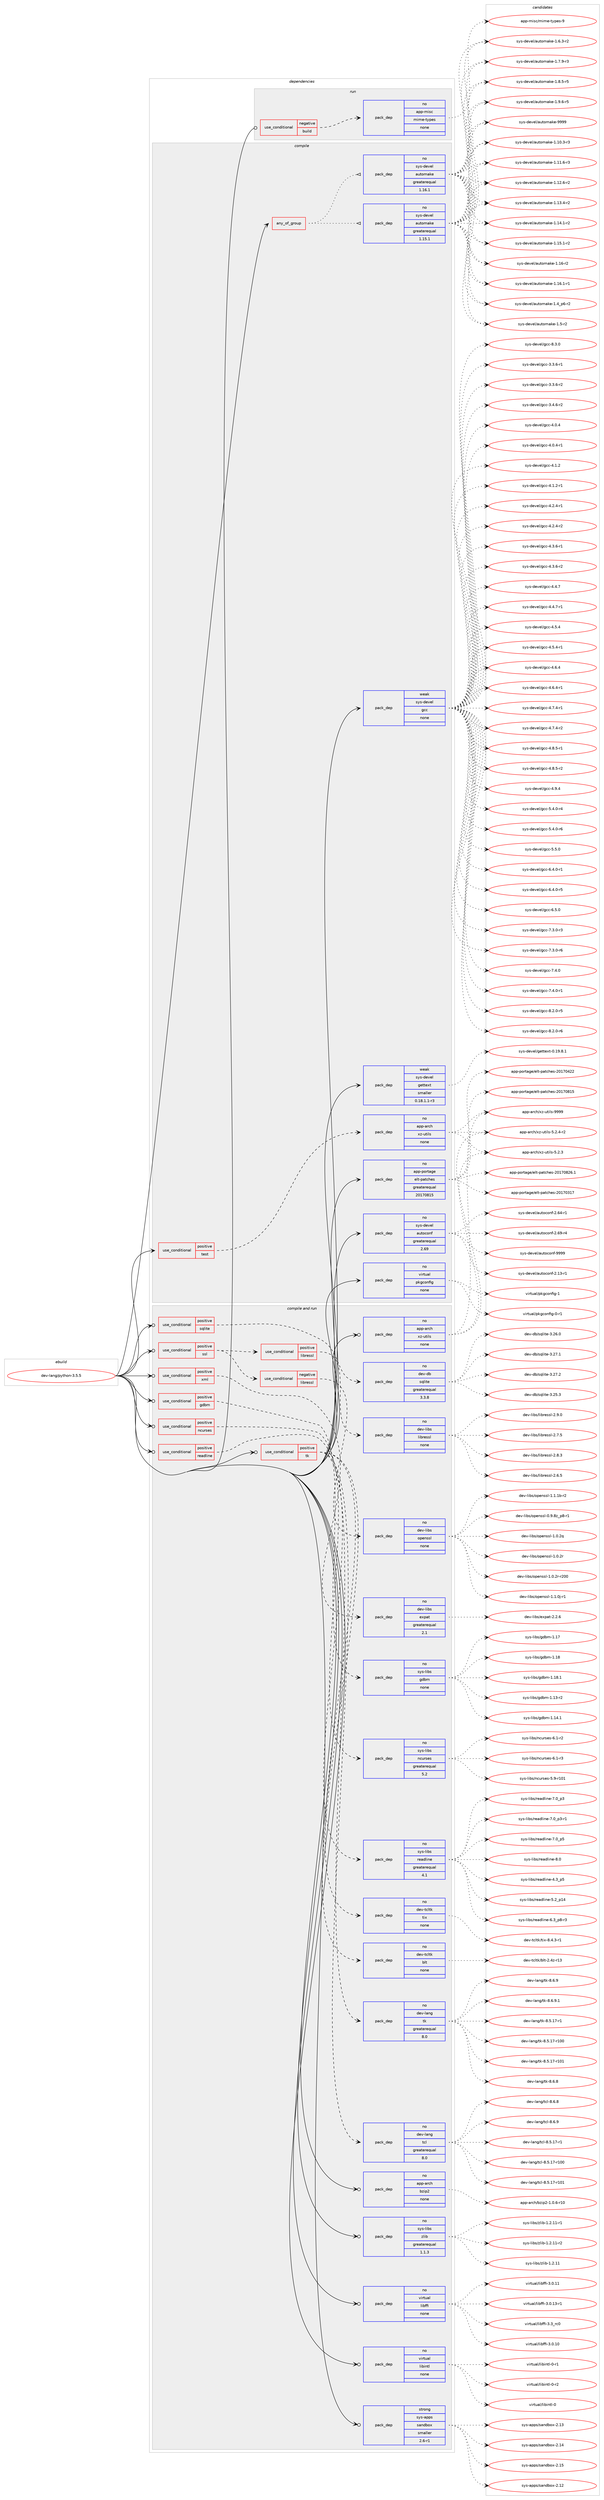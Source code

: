 digraph prolog {

# *************
# Graph options
# *************

newrank=true;
concentrate=true;
compound=true;
graph [rankdir=LR,fontname=Helvetica,fontsize=10,ranksep=1.5];#, ranksep=2.5, nodesep=0.2];
edge  [arrowhead=vee];
node  [fontname=Helvetica,fontsize=10];

# **********
# The ebuild
# **********

subgraph cluster_leftcol {
color=gray;
rank=same;
label=<<i>ebuild</i>>;
id [label="dev-lang/python-3.5.5", color=red, width=4, href="../dev-lang/python-3.5.5.svg"];
}

# ****************
# The dependencies
# ****************

subgraph cluster_midcol {
color=gray;
label=<<i>dependencies</i>>;
subgraph cluster_compile {
fillcolor="#eeeeee";
style=filled;
label=<<i>compile</i>>;
subgraph any22025 {
dependency1361774 [label=<<TABLE BORDER="0" CELLBORDER="1" CELLSPACING="0" CELLPADDING="4"><TR><TD CELLPADDING="10">any_of_group</TD></TR></TABLE>>, shape=none, color=red];subgraph pack974584 {
dependency1361775 [label=<<TABLE BORDER="0" CELLBORDER="1" CELLSPACING="0" CELLPADDING="4" WIDTH="220"><TR><TD ROWSPAN="6" CELLPADDING="30">pack_dep</TD></TR><TR><TD WIDTH="110">no</TD></TR><TR><TD>sys-devel</TD></TR><TR><TD>automake</TD></TR><TR><TD>greaterequal</TD></TR><TR><TD>1.16.1</TD></TR></TABLE>>, shape=none, color=blue];
}
dependency1361774:e -> dependency1361775:w [weight=20,style="dotted",arrowhead="oinv"];
subgraph pack974585 {
dependency1361776 [label=<<TABLE BORDER="0" CELLBORDER="1" CELLSPACING="0" CELLPADDING="4" WIDTH="220"><TR><TD ROWSPAN="6" CELLPADDING="30">pack_dep</TD></TR><TR><TD WIDTH="110">no</TD></TR><TR><TD>sys-devel</TD></TR><TR><TD>automake</TD></TR><TR><TD>greaterequal</TD></TR><TR><TD>1.15.1</TD></TR></TABLE>>, shape=none, color=blue];
}
dependency1361774:e -> dependency1361776:w [weight=20,style="dotted",arrowhead="oinv"];
}
id:e -> dependency1361774:w [weight=20,style="solid",arrowhead="vee"];
subgraph cond364613 {
dependency1361777 [label=<<TABLE BORDER="0" CELLBORDER="1" CELLSPACING="0" CELLPADDING="4"><TR><TD ROWSPAN="3" CELLPADDING="10">use_conditional</TD></TR><TR><TD>positive</TD></TR><TR><TD>test</TD></TR></TABLE>>, shape=none, color=red];
subgraph pack974586 {
dependency1361778 [label=<<TABLE BORDER="0" CELLBORDER="1" CELLSPACING="0" CELLPADDING="4" WIDTH="220"><TR><TD ROWSPAN="6" CELLPADDING="30">pack_dep</TD></TR><TR><TD WIDTH="110">no</TD></TR><TR><TD>app-arch</TD></TR><TR><TD>xz-utils</TD></TR><TR><TD>none</TD></TR><TR><TD></TD></TR></TABLE>>, shape=none, color=blue];
}
dependency1361777:e -> dependency1361778:w [weight=20,style="dashed",arrowhead="vee"];
}
id:e -> dependency1361777:w [weight=20,style="solid",arrowhead="vee"];
subgraph pack974587 {
dependency1361779 [label=<<TABLE BORDER="0" CELLBORDER="1" CELLSPACING="0" CELLPADDING="4" WIDTH="220"><TR><TD ROWSPAN="6" CELLPADDING="30">pack_dep</TD></TR><TR><TD WIDTH="110">no</TD></TR><TR><TD>app-portage</TD></TR><TR><TD>elt-patches</TD></TR><TR><TD>greaterequal</TD></TR><TR><TD>20170815</TD></TR></TABLE>>, shape=none, color=blue];
}
id:e -> dependency1361779:w [weight=20,style="solid",arrowhead="vee"];
subgraph pack974588 {
dependency1361780 [label=<<TABLE BORDER="0" CELLBORDER="1" CELLSPACING="0" CELLPADDING="4" WIDTH="220"><TR><TD ROWSPAN="6" CELLPADDING="30">pack_dep</TD></TR><TR><TD WIDTH="110">no</TD></TR><TR><TD>sys-devel</TD></TR><TR><TD>autoconf</TD></TR><TR><TD>greaterequal</TD></TR><TR><TD>2.69</TD></TR></TABLE>>, shape=none, color=blue];
}
id:e -> dependency1361780:w [weight=20,style="solid",arrowhead="vee"];
subgraph pack974589 {
dependency1361781 [label=<<TABLE BORDER="0" CELLBORDER="1" CELLSPACING="0" CELLPADDING="4" WIDTH="220"><TR><TD ROWSPAN="6" CELLPADDING="30">pack_dep</TD></TR><TR><TD WIDTH="110">no</TD></TR><TR><TD>virtual</TD></TR><TR><TD>pkgconfig</TD></TR><TR><TD>none</TD></TR><TR><TD></TD></TR></TABLE>>, shape=none, color=blue];
}
id:e -> dependency1361781:w [weight=20,style="solid",arrowhead="vee"];
subgraph pack974590 {
dependency1361782 [label=<<TABLE BORDER="0" CELLBORDER="1" CELLSPACING="0" CELLPADDING="4" WIDTH="220"><TR><TD ROWSPAN="6" CELLPADDING="30">pack_dep</TD></TR><TR><TD WIDTH="110">weak</TD></TR><TR><TD>sys-devel</TD></TR><TR><TD>gcc</TD></TR><TR><TD>none</TD></TR><TR><TD></TD></TR></TABLE>>, shape=none, color=blue];
}
id:e -> dependency1361782:w [weight=20,style="solid",arrowhead="vee"];
subgraph pack974591 {
dependency1361783 [label=<<TABLE BORDER="0" CELLBORDER="1" CELLSPACING="0" CELLPADDING="4" WIDTH="220"><TR><TD ROWSPAN="6" CELLPADDING="30">pack_dep</TD></TR><TR><TD WIDTH="110">weak</TD></TR><TR><TD>sys-devel</TD></TR><TR><TD>gettext</TD></TR><TR><TD>smaller</TD></TR><TR><TD>0.18.1.1-r3</TD></TR></TABLE>>, shape=none, color=blue];
}
id:e -> dependency1361783:w [weight=20,style="solid",arrowhead="vee"];
}
subgraph cluster_compileandrun {
fillcolor="#eeeeee";
style=filled;
label=<<i>compile and run</i>>;
subgraph cond364614 {
dependency1361784 [label=<<TABLE BORDER="0" CELLBORDER="1" CELLSPACING="0" CELLPADDING="4"><TR><TD ROWSPAN="3" CELLPADDING="10">use_conditional</TD></TR><TR><TD>positive</TD></TR><TR><TD>gdbm</TD></TR></TABLE>>, shape=none, color=red];
subgraph pack974592 {
dependency1361785 [label=<<TABLE BORDER="0" CELLBORDER="1" CELLSPACING="0" CELLPADDING="4" WIDTH="220"><TR><TD ROWSPAN="6" CELLPADDING="30">pack_dep</TD></TR><TR><TD WIDTH="110">no</TD></TR><TR><TD>sys-libs</TD></TR><TR><TD>gdbm</TD></TR><TR><TD>none</TD></TR><TR><TD></TD></TR></TABLE>>, shape=none, color=blue];
}
dependency1361784:e -> dependency1361785:w [weight=20,style="dashed",arrowhead="vee"];
}
id:e -> dependency1361784:w [weight=20,style="solid",arrowhead="odotvee"];
subgraph cond364615 {
dependency1361786 [label=<<TABLE BORDER="0" CELLBORDER="1" CELLSPACING="0" CELLPADDING="4"><TR><TD ROWSPAN="3" CELLPADDING="10">use_conditional</TD></TR><TR><TD>positive</TD></TR><TR><TD>ncurses</TD></TR></TABLE>>, shape=none, color=red];
subgraph pack974593 {
dependency1361787 [label=<<TABLE BORDER="0" CELLBORDER="1" CELLSPACING="0" CELLPADDING="4" WIDTH="220"><TR><TD ROWSPAN="6" CELLPADDING="30">pack_dep</TD></TR><TR><TD WIDTH="110">no</TD></TR><TR><TD>sys-libs</TD></TR><TR><TD>ncurses</TD></TR><TR><TD>greaterequal</TD></TR><TR><TD>5.2</TD></TR></TABLE>>, shape=none, color=blue];
}
dependency1361786:e -> dependency1361787:w [weight=20,style="dashed",arrowhead="vee"];
}
id:e -> dependency1361786:w [weight=20,style="solid",arrowhead="odotvee"];
subgraph cond364616 {
dependency1361788 [label=<<TABLE BORDER="0" CELLBORDER="1" CELLSPACING="0" CELLPADDING="4"><TR><TD ROWSPAN="3" CELLPADDING="10">use_conditional</TD></TR><TR><TD>positive</TD></TR><TR><TD>readline</TD></TR></TABLE>>, shape=none, color=red];
subgraph pack974594 {
dependency1361789 [label=<<TABLE BORDER="0" CELLBORDER="1" CELLSPACING="0" CELLPADDING="4" WIDTH="220"><TR><TD ROWSPAN="6" CELLPADDING="30">pack_dep</TD></TR><TR><TD WIDTH="110">no</TD></TR><TR><TD>sys-libs</TD></TR><TR><TD>readline</TD></TR><TR><TD>greaterequal</TD></TR><TR><TD>4.1</TD></TR></TABLE>>, shape=none, color=blue];
}
dependency1361788:e -> dependency1361789:w [weight=20,style="dashed",arrowhead="vee"];
}
id:e -> dependency1361788:w [weight=20,style="solid",arrowhead="odotvee"];
subgraph cond364617 {
dependency1361790 [label=<<TABLE BORDER="0" CELLBORDER="1" CELLSPACING="0" CELLPADDING="4"><TR><TD ROWSPAN="3" CELLPADDING="10">use_conditional</TD></TR><TR><TD>positive</TD></TR><TR><TD>sqlite</TD></TR></TABLE>>, shape=none, color=red];
subgraph pack974595 {
dependency1361791 [label=<<TABLE BORDER="0" CELLBORDER="1" CELLSPACING="0" CELLPADDING="4" WIDTH="220"><TR><TD ROWSPAN="6" CELLPADDING="30">pack_dep</TD></TR><TR><TD WIDTH="110">no</TD></TR><TR><TD>dev-db</TD></TR><TR><TD>sqlite</TD></TR><TR><TD>greaterequal</TD></TR><TR><TD>3.3.8</TD></TR></TABLE>>, shape=none, color=blue];
}
dependency1361790:e -> dependency1361791:w [weight=20,style="dashed",arrowhead="vee"];
}
id:e -> dependency1361790:w [weight=20,style="solid",arrowhead="odotvee"];
subgraph cond364618 {
dependency1361792 [label=<<TABLE BORDER="0" CELLBORDER="1" CELLSPACING="0" CELLPADDING="4"><TR><TD ROWSPAN="3" CELLPADDING="10">use_conditional</TD></TR><TR><TD>positive</TD></TR><TR><TD>ssl</TD></TR></TABLE>>, shape=none, color=red];
subgraph cond364619 {
dependency1361793 [label=<<TABLE BORDER="0" CELLBORDER="1" CELLSPACING="0" CELLPADDING="4"><TR><TD ROWSPAN="3" CELLPADDING="10">use_conditional</TD></TR><TR><TD>negative</TD></TR><TR><TD>libressl</TD></TR></TABLE>>, shape=none, color=red];
subgraph pack974596 {
dependency1361794 [label=<<TABLE BORDER="0" CELLBORDER="1" CELLSPACING="0" CELLPADDING="4" WIDTH="220"><TR><TD ROWSPAN="6" CELLPADDING="30">pack_dep</TD></TR><TR><TD WIDTH="110">no</TD></TR><TR><TD>dev-libs</TD></TR><TR><TD>openssl</TD></TR><TR><TD>none</TD></TR><TR><TD></TD></TR></TABLE>>, shape=none, color=blue];
}
dependency1361793:e -> dependency1361794:w [weight=20,style="dashed",arrowhead="vee"];
}
dependency1361792:e -> dependency1361793:w [weight=20,style="dashed",arrowhead="vee"];
subgraph cond364620 {
dependency1361795 [label=<<TABLE BORDER="0" CELLBORDER="1" CELLSPACING="0" CELLPADDING="4"><TR><TD ROWSPAN="3" CELLPADDING="10">use_conditional</TD></TR><TR><TD>positive</TD></TR><TR><TD>libressl</TD></TR></TABLE>>, shape=none, color=red];
subgraph pack974597 {
dependency1361796 [label=<<TABLE BORDER="0" CELLBORDER="1" CELLSPACING="0" CELLPADDING="4" WIDTH="220"><TR><TD ROWSPAN="6" CELLPADDING="30">pack_dep</TD></TR><TR><TD WIDTH="110">no</TD></TR><TR><TD>dev-libs</TD></TR><TR><TD>libressl</TD></TR><TR><TD>none</TD></TR><TR><TD></TD></TR></TABLE>>, shape=none, color=blue];
}
dependency1361795:e -> dependency1361796:w [weight=20,style="dashed",arrowhead="vee"];
}
dependency1361792:e -> dependency1361795:w [weight=20,style="dashed",arrowhead="vee"];
}
id:e -> dependency1361792:w [weight=20,style="solid",arrowhead="odotvee"];
subgraph cond364621 {
dependency1361797 [label=<<TABLE BORDER="0" CELLBORDER="1" CELLSPACING="0" CELLPADDING="4"><TR><TD ROWSPAN="3" CELLPADDING="10">use_conditional</TD></TR><TR><TD>positive</TD></TR><TR><TD>tk</TD></TR></TABLE>>, shape=none, color=red];
subgraph pack974598 {
dependency1361798 [label=<<TABLE BORDER="0" CELLBORDER="1" CELLSPACING="0" CELLPADDING="4" WIDTH="220"><TR><TD ROWSPAN="6" CELLPADDING="30">pack_dep</TD></TR><TR><TD WIDTH="110">no</TD></TR><TR><TD>dev-lang</TD></TR><TR><TD>tcl</TD></TR><TR><TD>greaterequal</TD></TR><TR><TD>8.0</TD></TR></TABLE>>, shape=none, color=blue];
}
dependency1361797:e -> dependency1361798:w [weight=20,style="dashed",arrowhead="vee"];
subgraph pack974599 {
dependency1361799 [label=<<TABLE BORDER="0" CELLBORDER="1" CELLSPACING="0" CELLPADDING="4" WIDTH="220"><TR><TD ROWSPAN="6" CELLPADDING="30">pack_dep</TD></TR><TR><TD WIDTH="110">no</TD></TR><TR><TD>dev-lang</TD></TR><TR><TD>tk</TD></TR><TR><TD>greaterequal</TD></TR><TR><TD>8.0</TD></TR></TABLE>>, shape=none, color=blue];
}
dependency1361797:e -> dependency1361799:w [weight=20,style="dashed",arrowhead="vee"];
subgraph pack974600 {
dependency1361800 [label=<<TABLE BORDER="0" CELLBORDER="1" CELLSPACING="0" CELLPADDING="4" WIDTH="220"><TR><TD ROWSPAN="6" CELLPADDING="30">pack_dep</TD></TR><TR><TD WIDTH="110">no</TD></TR><TR><TD>dev-tcltk</TD></TR><TR><TD>blt</TD></TR><TR><TD>none</TD></TR><TR><TD></TD></TR></TABLE>>, shape=none, color=blue];
}
dependency1361797:e -> dependency1361800:w [weight=20,style="dashed",arrowhead="vee"];
subgraph pack974601 {
dependency1361801 [label=<<TABLE BORDER="0" CELLBORDER="1" CELLSPACING="0" CELLPADDING="4" WIDTH="220"><TR><TD ROWSPAN="6" CELLPADDING="30">pack_dep</TD></TR><TR><TD WIDTH="110">no</TD></TR><TR><TD>dev-tcltk</TD></TR><TR><TD>tix</TD></TR><TR><TD>none</TD></TR><TR><TD></TD></TR></TABLE>>, shape=none, color=blue];
}
dependency1361797:e -> dependency1361801:w [weight=20,style="dashed",arrowhead="vee"];
}
id:e -> dependency1361797:w [weight=20,style="solid",arrowhead="odotvee"];
subgraph cond364622 {
dependency1361802 [label=<<TABLE BORDER="0" CELLBORDER="1" CELLSPACING="0" CELLPADDING="4"><TR><TD ROWSPAN="3" CELLPADDING="10">use_conditional</TD></TR><TR><TD>positive</TD></TR><TR><TD>xml</TD></TR></TABLE>>, shape=none, color=red];
subgraph pack974602 {
dependency1361803 [label=<<TABLE BORDER="0" CELLBORDER="1" CELLSPACING="0" CELLPADDING="4" WIDTH="220"><TR><TD ROWSPAN="6" CELLPADDING="30">pack_dep</TD></TR><TR><TD WIDTH="110">no</TD></TR><TR><TD>dev-libs</TD></TR><TR><TD>expat</TD></TR><TR><TD>greaterequal</TD></TR><TR><TD>2.1</TD></TR></TABLE>>, shape=none, color=blue];
}
dependency1361802:e -> dependency1361803:w [weight=20,style="dashed",arrowhead="vee"];
}
id:e -> dependency1361802:w [weight=20,style="solid",arrowhead="odotvee"];
subgraph pack974603 {
dependency1361804 [label=<<TABLE BORDER="0" CELLBORDER="1" CELLSPACING="0" CELLPADDING="4" WIDTH="220"><TR><TD ROWSPAN="6" CELLPADDING="30">pack_dep</TD></TR><TR><TD WIDTH="110">no</TD></TR><TR><TD>app-arch</TD></TR><TR><TD>bzip2</TD></TR><TR><TD>none</TD></TR><TR><TD></TD></TR></TABLE>>, shape=none, color=blue];
}
id:e -> dependency1361804:w [weight=20,style="solid",arrowhead="odotvee"];
subgraph pack974604 {
dependency1361805 [label=<<TABLE BORDER="0" CELLBORDER="1" CELLSPACING="0" CELLPADDING="4" WIDTH="220"><TR><TD ROWSPAN="6" CELLPADDING="30">pack_dep</TD></TR><TR><TD WIDTH="110">no</TD></TR><TR><TD>app-arch</TD></TR><TR><TD>xz-utils</TD></TR><TR><TD>none</TD></TR><TR><TD></TD></TR></TABLE>>, shape=none, color=blue];
}
id:e -> dependency1361805:w [weight=20,style="solid",arrowhead="odotvee"];
subgraph pack974605 {
dependency1361806 [label=<<TABLE BORDER="0" CELLBORDER="1" CELLSPACING="0" CELLPADDING="4" WIDTH="220"><TR><TD ROWSPAN="6" CELLPADDING="30">pack_dep</TD></TR><TR><TD WIDTH="110">no</TD></TR><TR><TD>sys-libs</TD></TR><TR><TD>zlib</TD></TR><TR><TD>greaterequal</TD></TR><TR><TD>1.1.3</TD></TR></TABLE>>, shape=none, color=blue];
}
id:e -> dependency1361806:w [weight=20,style="solid",arrowhead="odotvee"];
subgraph pack974606 {
dependency1361807 [label=<<TABLE BORDER="0" CELLBORDER="1" CELLSPACING="0" CELLPADDING="4" WIDTH="220"><TR><TD ROWSPAN="6" CELLPADDING="30">pack_dep</TD></TR><TR><TD WIDTH="110">no</TD></TR><TR><TD>virtual</TD></TR><TR><TD>libffi</TD></TR><TR><TD>none</TD></TR><TR><TD></TD></TR></TABLE>>, shape=none, color=blue];
}
id:e -> dependency1361807:w [weight=20,style="solid",arrowhead="odotvee"];
subgraph pack974607 {
dependency1361808 [label=<<TABLE BORDER="0" CELLBORDER="1" CELLSPACING="0" CELLPADDING="4" WIDTH="220"><TR><TD ROWSPAN="6" CELLPADDING="30">pack_dep</TD></TR><TR><TD WIDTH="110">no</TD></TR><TR><TD>virtual</TD></TR><TR><TD>libintl</TD></TR><TR><TD>none</TD></TR><TR><TD></TD></TR></TABLE>>, shape=none, color=blue];
}
id:e -> dependency1361808:w [weight=20,style="solid",arrowhead="odotvee"];
subgraph pack974608 {
dependency1361809 [label=<<TABLE BORDER="0" CELLBORDER="1" CELLSPACING="0" CELLPADDING="4" WIDTH="220"><TR><TD ROWSPAN="6" CELLPADDING="30">pack_dep</TD></TR><TR><TD WIDTH="110">strong</TD></TR><TR><TD>sys-apps</TD></TR><TR><TD>sandbox</TD></TR><TR><TD>smaller</TD></TR><TR><TD>2.6-r1</TD></TR></TABLE>>, shape=none, color=blue];
}
id:e -> dependency1361809:w [weight=20,style="solid",arrowhead="odotvee"];
}
subgraph cluster_run {
fillcolor="#eeeeee";
style=filled;
label=<<i>run</i>>;
subgraph cond364623 {
dependency1361810 [label=<<TABLE BORDER="0" CELLBORDER="1" CELLSPACING="0" CELLPADDING="4"><TR><TD ROWSPAN="3" CELLPADDING="10">use_conditional</TD></TR><TR><TD>negative</TD></TR><TR><TD>build</TD></TR></TABLE>>, shape=none, color=red];
subgraph pack974609 {
dependency1361811 [label=<<TABLE BORDER="0" CELLBORDER="1" CELLSPACING="0" CELLPADDING="4" WIDTH="220"><TR><TD ROWSPAN="6" CELLPADDING="30">pack_dep</TD></TR><TR><TD WIDTH="110">no</TD></TR><TR><TD>app-misc</TD></TR><TR><TD>mime-types</TD></TR><TR><TD>none</TD></TR><TR><TD></TD></TR></TABLE>>, shape=none, color=blue];
}
dependency1361810:e -> dependency1361811:w [weight=20,style="dashed",arrowhead="vee"];
}
id:e -> dependency1361810:w [weight=20,style="solid",arrowhead="odot"];
}
}

# **************
# The candidates
# **************

subgraph cluster_choices {
rank=same;
color=gray;
label=<<i>candidates</i>>;

subgraph choice974584 {
color=black;
nodesep=1;
choice11512111545100101118101108479711711611110997107101454946494846514511451 [label="sys-devel/automake-1.10.3-r3", color=red, width=4,href="../sys-devel/automake-1.10.3-r3.svg"];
choice11512111545100101118101108479711711611110997107101454946494946544511451 [label="sys-devel/automake-1.11.6-r3", color=red, width=4,href="../sys-devel/automake-1.11.6-r3.svg"];
choice11512111545100101118101108479711711611110997107101454946495046544511450 [label="sys-devel/automake-1.12.6-r2", color=red, width=4,href="../sys-devel/automake-1.12.6-r2.svg"];
choice11512111545100101118101108479711711611110997107101454946495146524511450 [label="sys-devel/automake-1.13.4-r2", color=red, width=4,href="../sys-devel/automake-1.13.4-r2.svg"];
choice11512111545100101118101108479711711611110997107101454946495246494511450 [label="sys-devel/automake-1.14.1-r2", color=red, width=4,href="../sys-devel/automake-1.14.1-r2.svg"];
choice11512111545100101118101108479711711611110997107101454946495346494511450 [label="sys-devel/automake-1.15.1-r2", color=red, width=4,href="../sys-devel/automake-1.15.1-r2.svg"];
choice1151211154510010111810110847971171161111099710710145494649544511450 [label="sys-devel/automake-1.16-r2", color=red, width=4,href="../sys-devel/automake-1.16-r2.svg"];
choice11512111545100101118101108479711711611110997107101454946495446494511449 [label="sys-devel/automake-1.16.1-r1", color=red, width=4,href="../sys-devel/automake-1.16.1-r1.svg"];
choice115121115451001011181011084797117116111109971071014549465295112544511450 [label="sys-devel/automake-1.4_p6-r2", color=red, width=4,href="../sys-devel/automake-1.4_p6-r2.svg"];
choice11512111545100101118101108479711711611110997107101454946534511450 [label="sys-devel/automake-1.5-r2", color=red, width=4,href="../sys-devel/automake-1.5-r2.svg"];
choice115121115451001011181011084797117116111109971071014549465446514511450 [label="sys-devel/automake-1.6.3-r2", color=red, width=4,href="../sys-devel/automake-1.6.3-r2.svg"];
choice115121115451001011181011084797117116111109971071014549465546574511451 [label="sys-devel/automake-1.7.9-r3", color=red, width=4,href="../sys-devel/automake-1.7.9-r3.svg"];
choice115121115451001011181011084797117116111109971071014549465646534511453 [label="sys-devel/automake-1.8.5-r5", color=red, width=4,href="../sys-devel/automake-1.8.5-r5.svg"];
choice115121115451001011181011084797117116111109971071014549465746544511453 [label="sys-devel/automake-1.9.6-r5", color=red, width=4,href="../sys-devel/automake-1.9.6-r5.svg"];
choice115121115451001011181011084797117116111109971071014557575757 [label="sys-devel/automake-9999", color=red, width=4,href="../sys-devel/automake-9999.svg"];
dependency1361775:e -> choice11512111545100101118101108479711711611110997107101454946494846514511451:w [style=dotted,weight="100"];
dependency1361775:e -> choice11512111545100101118101108479711711611110997107101454946494946544511451:w [style=dotted,weight="100"];
dependency1361775:e -> choice11512111545100101118101108479711711611110997107101454946495046544511450:w [style=dotted,weight="100"];
dependency1361775:e -> choice11512111545100101118101108479711711611110997107101454946495146524511450:w [style=dotted,weight="100"];
dependency1361775:e -> choice11512111545100101118101108479711711611110997107101454946495246494511450:w [style=dotted,weight="100"];
dependency1361775:e -> choice11512111545100101118101108479711711611110997107101454946495346494511450:w [style=dotted,weight="100"];
dependency1361775:e -> choice1151211154510010111810110847971171161111099710710145494649544511450:w [style=dotted,weight="100"];
dependency1361775:e -> choice11512111545100101118101108479711711611110997107101454946495446494511449:w [style=dotted,weight="100"];
dependency1361775:e -> choice115121115451001011181011084797117116111109971071014549465295112544511450:w [style=dotted,weight="100"];
dependency1361775:e -> choice11512111545100101118101108479711711611110997107101454946534511450:w [style=dotted,weight="100"];
dependency1361775:e -> choice115121115451001011181011084797117116111109971071014549465446514511450:w [style=dotted,weight="100"];
dependency1361775:e -> choice115121115451001011181011084797117116111109971071014549465546574511451:w [style=dotted,weight="100"];
dependency1361775:e -> choice115121115451001011181011084797117116111109971071014549465646534511453:w [style=dotted,weight="100"];
dependency1361775:e -> choice115121115451001011181011084797117116111109971071014549465746544511453:w [style=dotted,weight="100"];
dependency1361775:e -> choice115121115451001011181011084797117116111109971071014557575757:w [style=dotted,weight="100"];
}
subgraph choice974585 {
color=black;
nodesep=1;
choice11512111545100101118101108479711711611110997107101454946494846514511451 [label="sys-devel/automake-1.10.3-r3", color=red, width=4,href="../sys-devel/automake-1.10.3-r3.svg"];
choice11512111545100101118101108479711711611110997107101454946494946544511451 [label="sys-devel/automake-1.11.6-r3", color=red, width=4,href="../sys-devel/automake-1.11.6-r3.svg"];
choice11512111545100101118101108479711711611110997107101454946495046544511450 [label="sys-devel/automake-1.12.6-r2", color=red, width=4,href="../sys-devel/automake-1.12.6-r2.svg"];
choice11512111545100101118101108479711711611110997107101454946495146524511450 [label="sys-devel/automake-1.13.4-r2", color=red, width=4,href="../sys-devel/automake-1.13.4-r2.svg"];
choice11512111545100101118101108479711711611110997107101454946495246494511450 [label="sys-devel/automake-1.14.1-r2", color=red, width=4,href="../sys-devel/automake-1.14.1-r2.svg"];
choice11512111545100101118101108479711711611110997107101454946495346494511450 [label="sys-devel/automake-1.15.1-r2", color=red, width=4,href="../sys-devel/automake-1.15.1-r2.svg"];
choice1151211154510010111810110847971171161111099710710145494649544511450 [label="sys-devel/automake-1.16-r2", color=red, width=4,href="../sys-devel/automake-1.16-r2.svg"];
choice11512111545100101118101108479711711611110997107101454946495446494511449 [label="sys-devel/automake-1.16.1-r1", color=red, width=4,href="../sys-devel/automake-1.16.1-r1.svg"];
choice115121115451001011181011084797117116111109971071014549465295112544511450 [label="sys-devel/automake-1.4_p6-r2", color=red, width=4,href="../sys-devel/automake-1.4_p6-r2.svg"];
choice11512111545100101118101108479711711611110997107101454946534511450 [label="sys-devel/automake-1.5-r2", color=red, width=4,href="../sys-devel/automake-1.5-r2.svg"];
choice115121115451001011181011084797117116111109971071014549465446514511450 [label="sys-devel/automake-1.6.3-r2", color=red, width=4,href="../sys-devel/automake-1.6.3-r2.svg"];
choice115121115451001011181011084797117116111109971071014549465546574511451 [label="sys-devel/automake-1.7.9-r3", color=red, width=4,href="../sys-devel/automake-1.7.9-r3.svg"];
choice115121115451001011181011084797117116111109971071014549465646534511453 [label="sys-devel/automake-1.8.5-r5", color=red, width=4,href="../sys-devel/automake-1.8.5-r5.svg"];
choice115121115451001011181011084797117116111109971071014549465746544511453 [label="sys-devel/automake-1.9.6-r5", color=red, width=4,href="../sys-devel/automake-1.9.6-r5.svg"];
choice115121115451001011181011084797117116111109971071014557575757 [label="sys-devel/automake-9999", color=red, width=4,href="../sys-devel/automake-9999.svg"];
dependency1361776:e -> choice11512111545100101118101108479711711611110997107101454946494846514511451:w [style=dotted,weight="100"];
dependency1361776:e -> choice11512111545100101118101108479711711611110997107101454946494946544511451:w [style=dotted,weight="100"];
dependency1361776:e -> choice11512111545100101118101108479711711611110997107101454946495046544511450:w [style=dotted,weight="100"];
dependency1361776:e -> choice11512111545100101118101108479711711611110997107101454946495146524511450:w [style=dotted,weight="100"];
dependency1361776:e -> choice11512111545100101118101108479711711611110997107101454946495246494511450:w [style=dotted,weight="100"];
dependency1361776:e -> choice11512111545100101118101108479711711611110997107101454946495346494511450:w [style=dotted,weight="100"];
dependency1361776:e -> choice1151211154510010111810110847971171161111099710710145494649544511450:w [style=dotted,weight="100"];
dependency1361776:e -> choice11512111545100101118101108479711711611110997107101454946495446494511449:w [style=dotted,weight="100"];
dependency1361776:e -> choice115121115451001011181011084797117116111109971071014549465295112544511450:w [style=dotted,weight="100"];
dependency1361776:e -> choice11512111545100101118101108479711711611110997107101454946534511450:w [style=dotted,weight="100"];
dependency1361776:e -> choice115121115451001011181011084797117116111109971071014549465446514511450:w [style=dotted,weight="100"];
dependency1361776:e -> choice115121115451001011181011084797117116111109971071014549465546574511451:w [style=dotted,weight="100"];
dependency1361776:e -> choice115121115451001011181011084797117116111109971071014549465646534511453:w [style=dotted,weight="100"];
dependency1361776:e -> choice115121115451001011181011084797117116111109971071014549465746544511453:w [style=dotted,weight="100"];
dependency1361776:e -> choice115121115451001011181011084797117116111109971071014557575757:w [style=dotted,weight="100"];
}
subgraph choice974586 {
color=black;
nodesep=1;
choice971121124597114991044712012245117116105108115455346504651 [label="app-arch/xz-utils-5.2.3", color=red, width=4,href="../app-arch/xz-utils-5.2.3.svg"];
choice9711211245971149910447120122451171161051081154553465046524511450 [label="app-arch/xz-utils-5.2.4-r2", color=red, width=4,href="../app-arch/xz-utils-5.2.4-r2.svg"];
choice9711211245971149910447120122451171161051081154557575757 [label="app-arch/xz-utils-9999", color=red, width=4,href="../app-arch/xz-utils-9999.svg"];
dependency1361778:e -> choice971121124597114991044712012245117116105108115455346504651:w [style=dotted,weight="100"];
dependency1361778:e -> choice9711211245971149910447120122451171161051081154553465046524511450:w [style=dotted,weight="100"];
dependency1361778:e -> choice9711211245971149910447120122451171161051081154557575757:w [style=dotted,weight="100"];
}
subgraph choice974587 {
color=black;
nodesep=1;
choice97112112451121111141169710310147101108116451129711699104101115455048495548514955 [label="app-portage/elt-patches-20170317", color=red, width=4,href="../app-portage/elt-patches-20170317.svg"];
choice97112112451121111141169710310147101108116451129711699104101115455048495548525050 [label="app-portage/elt-patches-20170422", color=red, width=4,href="../app-portage/elt-patches-20170422.svg"];
choice97112112451121111141169710310147101108116451129711699104101115455048495548564953 [label="app-portage/elt-patches-20170815", color=red, width=4,href="../app-portage/elt-patches-20170815.svg"];
choice971121124511211111411697103101471011081164511297116991041011154550484955485650544649 [label="app-portage/elt-patches-20170826.1", color=red, width=4,href="../app-portage/elt-patches-20170826.1.svg"];
dependency1361779:e -> choice97112112451121111141169710310147101108116451129711699104101115455048495548514955:w [style=dotted,weight="100"];
dependency1361779:e -> choice97112112451121111141169710310147101108116451129711699104101115455048495548525050:w [style=dotted,weight="100"];
dependency1361779:e -> choice97112112451121111141169710310147101108116451129711699104101115455048495548564953:w [style=dotted,weight="100"];
dependency1361779:e -> choice971121124511211111411697103101471011081164511297116991041011154550484955485650544649:w [style=dotted,weight="100"];
}
subgraph choice974588 {
color=black;
nodesep=1;
choice1151211154510010111810110847971171161119911111010245504649514511449 [label="sys-devel/autoconf-2.13-r1", color=red, width=4,href="../sys-devel/autoconf-2.13-r1.svg"];
choice1151211154510010111810110847971171161119911111010245504654524511449 [label="sys-devel/autoconf-2.64-r1", color=red, width=4,href="../sys-devel/autoconf-2.64-r1.svg"];
choice1151211154510010111810110847971171161119911111010245504654574511452 [label="sys-devel/autoconf-2.69-r4", color=red, width=4,href="../sys-devel/autoconf-2.69-r4.svg"];
choice115121115451001011181011084797117116111991111101024557575757 [label="sys-devel/autoconf-9999", color=red, width=4,href="../sys-devel/autoconf-9999.svg"];
dependency1361780:e -> choice1151211154510010111810110847971171161119911111010245504649514511449:w [style=dotted,weight="100"];
dependency1361780:e -> choice1151211154510010111810110847971171161119911111010245504654524511449:w [style=dotted,weight="100"];
dependency1361780:e -> choice1151211154510010111810110847971171161119911111010245504654574511452:w [style=dotted,weight="100"];
dependency1361780:e -> choice115121115451001011181011084797117116111991111101024557575757:w [style=dotted,weight="100"];
}
subgraph choice974589 {
color=black;
nodesep=1;
choice11810511411611797108471121071039911111010210510345484511449 [label="virtual/pkgconfig-0-r1", color=red, width=4,href="../virtual/pkgconfig-0-r1.svg"];
choice1181051141161179710847112107103991111101021051034549 [label="virtual/pkgconfig-1", color=red, width=4,href="../virtual/pkgconfig-1.svg"];
dependency1361781:e -> choice11810511411611797108471121071039911111010210510345484511449:w [style=dotted,weight="100"];
dependency1361781:e -> choice1181051141161179710847112107103991111101021051034549:w [style=dotted,weight="100"];
}
subgraph choice974590 {
color=black;
nodesep=1;
choice115121115451001011181011084710399994551465146544511449 [label="sys-devel/gcc-3.3.6-r1", color=red, width=4,href="../sys-devel/gcc-3.3.6-r1.svg"];
choice115121115451001011181011084710399994551465146544511450 [label="sys-devel/gcc-3.3.6-r2", color=red, width=4,href="../sys-devel/gcc-3.3.6-r2.svg"];
choice115121115451001011181011084710399994551465246544511450 [label="sys-devel/gcc-3.4.6-r2", color=red, width=4,href="../sys-devel/gcc-3.4.6-r2.svg"];
choice11512111545100101118101108471039999455246484652 [label="sys-devel/gcc-4.0.4", color=red, width=4,href="../sys-devel/gcc-4.0.4.svg"];
choice115121115451001011181011084710399994552464846524511449 [label="sys-devel/gcc-4.0.4-r1", color=red, width=4,href="../sys-devel/gcc-4.0.4-r1.svg"];
choice11512111545100101118101108471039999455246494650 [label="sys-devel/gcc-4.1.2", color=red, width=4,href="../sys-devel/gcc-4.1.2.svg"];
choice115121115451001011181011084710399994552464946504511449 [label="sys-devel/gcc-4.1.2-r1", color=red, width=4,href="../sys-devel/gcc-4.1.2-r1.svg"];
choice115121115451001011181011084710399994552465046524511449 [label="sys-devel/gcc-4.2.4-r1", color=red, width=4,href="../sys-devel/gcc-4.2.4-r1.svg"];
choice115121115451001011181011084710399994552465046524511450 [label="sys-devel/gcc-4.2.4-r2", color=red, width=4,href="../sys-devel/gcc-4.2.4-r2.svg"];
choice115121115451001011181011084710399994552465146544511449 [label="sys-devel/gcc-4.3.6-r1", color=red, width=4,href="../sys-devel/gcc-4.3.6-r1.svg"];
choice115121115451001011181011084710399994552465146544511450 [label="sys-devel/gcc-4.3.6-r2", color=red, width=4,href="../sys-devel/gcc-4.3.6-r2.svg"];
choice11512111545100101118101108471039999455246524655 [label="sys-devel/gcc-4.4.7", color=red, width=4,href="../sys-devel/gcc-4.4.7.svg"];
choice115121115451001011181011084710399994552465246554511449 [label="sys-devel/gcc-4.4.7-r1", color=red, width=4,href="../sys-devel/gcc-4.4.7-r1.svg"];
choice11512111545100101118101108471039999455246534652 [label="sys-devel/gcc-4.5.4", color=red, width=4,href="../sys-devel/gcc-4.5.4.svg"];
choice115121115451001011181011084710399994552465346524511449 [label="sys-devel/gcc-4.5.4-r1", color=red, width=4,href="../sys-devel/gcc-4.5.4-r1.svg"];
choice11512111545100101118101108471039999455246544652 [label="sys-devel/gcc-4.6.4", color=red, width=4,href="../sys-devel/gcc-4.6.4.svg"];
choice115121115451001011181011084710399994552465446524511449 [label="sys-devel/gcc-4.6.4-r1", color=red, width=4,href="../sys-devel/gcc-4.6.4-r1.svg"];
choice115121115451001011181011084710399994552465546524511449 [label="sys-devel/gcc-4.7.4-r1", color=red, width=4,href="../sys-devel/gcc-4.7.4-r1.svg"];
choice115121115451001011181011084710399994552465546524511450 [label="sys-devel/gcc-4.7.4-r2", color=red, width=4,href="../sys-devel/gcc-4.7.4-r2.svg"];
choice115121115451001011181011084710399994552465646534511449 [label="sys-devel/gcc-4.8.5-r1", color=red, width=4,href="../sys-devel/gcc-4.8.5-r1.svg"];
choice115121115451001011181011084710399994552465646534511450 [label="sys-devel/gcc-4.8.5-r2", color=red, width=4,href="../sys-devel/gcc-4.8.5-r2.svg"];
choice11512111545100101118101108471039999455246574652 [label="sys-devel/gcc-4.9.4", color=red, width=4,href="../sys-devel/gcc-4.9.4.svg"];
choice115121115451001011181011084710399994553465246484511452 [label="sys-devel/gcc-5.4.0-r4", color=red, width=4,href="../sys-devel/gcc-5.4.0-r4.svg"];
choice115121115451001011181011084710399994553465246484511454 [label="sys-devel/gcc-5.4.0-r6", color=red, width=4,href="../sys-devel/gcc-5.4.0-r6.svg"];
choice11512111545100101118101108471039999455346534648 [label="sys-devel/gcc-5.5.0", color=red, width=4,href="../sys-devel/gcc-5.5.0.svg"];
choice115121115451001011181011084710399994554465246484511449 [label="sys-devel/gcc-6.4.0-r1", color=red, width=4,href="../sys-devel/gcc-6.4.0-r1.svg"];
choice115121115451001011181011084710399994554465246484511453 [label="sys-devel/gcc-6.4.0-r5", color=red, width=4,href="../sys-devel/gcc-6.4.0-r5.svg"];
choice11512111545100101118101108471039999455446534648 [label="sys-devel/gcc-6.5.0", color=red, width=4,href="../sys-devel/gcc-6.5.0.svg"];
choice115121115451001011181011084710399994555465146484511451 [label="sys-devel/gcc-7.3.0-r3", color=red, width=4,href="../sys-devel/gcc-7.3.0-r3.svg"];
choice115121115451001011181011084710399994555465146484511454 [label="sys-devel/gcc-7.3.0-r6", color=red, width=4,href="../sys-devel/gcc-7.3.0-r6.svg"];
choice11512111545100101118101108471039999455546524648 [label="sys-devel/gcc-7.4.0", color=red, width=4,href="../sys-devel/gcc-7.4.0.svg"];
choice115121115451001011181011084710399994555465246484511449 [label="sys-devel/gcc-7.4.0-r1", color=red, width=4,href="../sys-devel/gcc-7.4.0-r1.svg"];
choice115121115451001011181011084710399994556465046484511453 [label="sys-devel/gcc-8.2.0-r5", color=red, width=4,href="../sys-devel/gcc-8.2.0-r5.svg"];
choice115121115451001011181011084710399994556465046484511454 [label="sys-devel/gcc-8.2.0-r6", color=red, width=4,href="../sys-devel/gcc-8.2.0-r6.svg"];
choice11512111545100101118101108471039999455646514648 [label="sys-devel/gcc-8.3.0", color=red, width=4,href="../sys-devel/gcc-8.3.0.svg"];
dependency1361782:e -> choice115121115451001011181011084710399994551465146544511449:w [style=dotted,weight="100"];
dependency1361782:e -> choice115121115451001011181011084710399994551465146544511450:w [style=dotted,weight="100"];
dependency1361782:e -> choice115121115451001011181011084710399994551465246544511450:w [style=dotted,weight="100"];
dependency1361782:e -> choice11512111545100101118101108471039999455246484652:w [style=dotted,weight="100"];
dependency1361782:e -> choice115121115451001011181011084710399994552464846524511449:w [style=dotted,weight="100"];
dependency1361782:e -> choice11512111545100101118101108471039999455246494650:w [style=dotted,weight="100"];
dependency1361782:e -> choice115121115451001011181011084710399994552464946504511449:w [style=dotted,weight="100"];
dependency1361782:e -> choice115121115451001011181011084710399994552465046524511449:w [style=dotted,weight="100"];
dependency1361782:e -> choice115121115451001011181011084710399994552465046524511450:w [style=dotted,weight="100"];
dependency1361782:e -> choice115121115451001011181011084710399994552465146544511449:w [style=dotted,weight="100"];
dependency1361782:e -> choice115121115451001011181011084710399994552465146544511450:w [style=dotted,weight="100"];
dependency1361782:e -> choice11512111545100101118101108471039999455246524655:w [style=dotted,weight="100"];
dependency1361782:e -> choice115121115451001011181011084710399994552465246554511449:w [style=dotted,weight="100"];
dependency1361782:e -> choice11512111545100101118101108471039999455246534652:w [style=dotted,weight="100"];
dependency1361782:e -> choice115121115451001011181011084710399994552465346524511449:w [style=dotted,weight="100"];
dependency1361782:e -> choice11512111545100101118101108471039999455246544652:w [style=dotted,weight="100"];
dependency1361782:e -> choice115121115451001011181011084710399994552465446524511449:w [style=dotted,weight="100"];
dependency1361782:e -> choice115121115451001011181011084710399994552465546524511449:w [style=dotted,weight="100"];
dependency1361782:e -> choice115121115451001011181011084710399994552465546524511450:w [style=dotted,weight="100"];
dependency1361782:e -> choice115121115451001011181011084710399994552465646534511449:w [style=dotted,weight="100"];
dependency1361782:e -> choice115121115451001011181011084710399994552465646534511450:w [style=dotted,weight="100"];
dependency1361782:e -> choice11512111545100101118101108471039999455246574652:w [style=dotted,weight="100"];
dependency1361782:e -> choice115121115451001011181011084710399994553465246484511452:w [style=dotted,weight="100"];
dependency1361782:e -> choice115121115451001011181011084710399994553465246484511454:w [style=dotted,weight="100"];
dependency1361782:e -> choice11512111545100101118101108471039999455346534648:w [style=dotted,weight="100"];
dependency1361782:e -> choice115121115451001011181011084710399994554465246484511449:w [style=dotted,weight="100"];
dependency1361782:e -> choice115121115451001011181011084710399994554465246484511453:w [style=dotted,weight="100"];
dependency1361782:e -> choice11512111545100101118101108471039999455446534648:w [style=dotted,weight="100"];
dependency1361782:e -> choice115121115451001011181011084710399994555465146484511451:w [style=dotted,weight="100"];
dependency1361782:e -> choice115121115451001011181011084710399994555465146484511454:w [style=dotted,weight="100"];
dependency1361782:e -> choice11512111545100101118101108471039999455546524648:w [style=dotted,weight="100"];
dependency1361782:e -> choice115121115451001011181011084710399994555465246484511449:w [style=dotted,weight="100"];
dependency1361782:e -> choice115121115451001011181011084710399994556465046484511453:w [style=dotted,weight="100"];
dependency1361782:e -> choice115121115451001011181011084710399994556465046484511454:w [style=dotted,weight="100"];
dependency1361782:e -> choice11512111545100101118101108471039999455646514648:w [style=dotted,weight="100"];
}
subgraph choice974591 {
color=black;
nodesep=1;
choice1151211154510010111810110847103101116116101120116454846495746564649 [label="sys-devel/gettext-0.19.8.1", color=red, width=4,href="../sys-devel/gettext-0.19.8.1.svg"];
dependency1361783:e -> choice1151211154510010111810110847103101116116101120116454846495746564649:w [style=dotted,weight="100"];
}
subgraph choice974592 {
color=black;
nodesep=1;
choice1151211154510810598115471031009810945494649514511450 [label="sys-libs/gdbm-1.13-r2", color=red, width=4,href="../sys-libs/gdbm-1.13-r2.svg"];
choice1151211154510810598115471031009810945494649524649 [label="sys-libs/gdbm-1.14.1", color=red, width=4,href="../sys-libs/gdbm-1.14.1.svg"];
choice115121115451081059811547103100981094549464955 [label="sys-libs/gdbm-1.17", color=red, width=4,href="../sys-libs/gdbm-1.17.svg"];
choice115121115451081059811547103100981094549464956 [label="sys-libs/gdbm-1.18", color=red, width=4,href="../sys-libs/gdbm-1.18.svg"];
choice1151211154510810598115471031009810945494649564649 [label="sys-libs/gdbm-1.18.1", color=red, width=4,href="../sys-libs/gdbm-1.18.1.svg"];
dependency1361785:e -> choice1151211154510810598115471031009810945494649514511450:w [style=dotted,weight="100"];
dependency1361785:e -> choice1151211154510810598115471031009810945494649524649:w [style=dotted,weight="100"];
dependency1361785:e -> choice115121115451081059811547103100981094549464955:w [style=dotted,weight="100"];
dependency1361785:e -> choice115121115451081059811547103100981094549464956:w [style=dotted,weight="100"];
dependency1361785:e -> choice1151211154510810598115471031009810945494649564649:w [style=dotted,weight="100"];
}
subgraph choice974593 {
color=black;
nodesep=1;
choice115121115451081059811547110991171141151011154553465745114494849 [label="sys-libs/ncurses-5.9-r101", color=red, width=4,href="../sys-libs/ncurses-5.9-r101.svg"];
choice11512111545108105981154711099117114115101115455446494511450 [label="sys-libs/ncurses-6.1-r2", color=red, width=4,href="../sys-libs/ncurses-6.1-r2.svg"];
choice11512111545108105981154711099117114115101115455446494511451 [label="sys-libs/ncurses-6.1-r3", color=red, width=4,href="../sys-libs/ncurses-6.1-r3.svg"];
dependency1361787:e -> choice115121115451081059811547110991171141151011154553465745114494849:w [style=dotted,weight="100"];
dependency1361787:e -> choice11512111545108105981154711099117114115101115455446494511450:w [style=dotted,weight="100"];
dependency1361787:e -> choice11512111545108105981154711099117114115101115455446494511451:w [style=dotted,weight="100"];
}
subgraph choice974594 {
color=black;
nodesep=1;
choice11512111545108105981154711410197100108105110101455246519511253 [label="sys-libs/readline-4.3_p5", color=red, width=4,href="../sys-libs/readline-4.3_p5.svg"];
choice1151211154510810598115471141019710010810511010145534650951124952 [label="sys-libs/readline-5.2_p14", color=red, width=4,href="../sys-libs/readline-5.2_p14.svg"];
choice115121115451081059811547114101971001081051101014554465195112564511451 [label="sys-libs/readline-6.3_p8-r3", color=red, width=4,href="../sys-libs/readline-6.3_p8-r3.svg"];
choice11512111545108105981154711410197100108105110101455546489511251 [label="sys-libs/readline-7.0_p3", color=red, width=4,href="../sys-libs/readline-7.0_p3.svg"];
choice115121115451081059811547114101971001081051101014555464895112514511449 [label="sys-libs/readline-7.0_p3-r1", color=red, width=4,href="../sys-libs/readline-7.0_p3-r1.svg"];
choice11512111545108105981154711410197100108105110101455546489511253 [label="sys-libs/readline-7.0_p5", color=red, width=4,href="../sys-libs/readline-7.0_p5.svg"];
choice1151211154510810598115471141019710010810511010145564648 [label="sys-libs/readline-8.0", color=red, width=4,href="../sys-libs/readline-8.0.svg"];
dependency1361789:e -> choice11512111545108105981154711410197100108105110101455246519511253:w [style=dotted,weight="100"];
dependency1361789:e -> choice1151211154510810598115471141019710010810511010145534650951124952:w [style=dotted,weight="100"];
dependency1361789:e -> choice115121115451081059811547114101971001081051101014554465195112564511451:w [style=dotted,weight="100"];
dependency1361789:e -> choice11512111545108105981154711410197100108105110101455546489511251:w [style=dotted,weight="100"];
dependency1361789:e -> choice115121115451081059811547114101971001081051101014555464895112514511449:w [style=dotted,weight="100"];
dependency1361789:e -> choice11512111545108105981154711410197100108105110101455546489511253:w [style=dotted,weight="100"];
dependency1361789:e -> choice1151211154510810598115471141019710010810511010145564648:w [style=dotted,weight="100"];
}
subgraph choice974595 {
color=black;
nodesep=1;
choice10010111845100984711511310810511610145514650534651 [label="dev-db/sqlite-3.25.3", color=red, width=4,href="../dev-db/sqlite-3.25.3.svg"];
choice10010111845100984711511310810511610145514650544648 [label="dev-db/sqlite-3.26.0", color=red, width=4,href="../dev-db/sqlite-3.26.0.svg"];
choice10010111845100984711511310810511610145514650554649 [label="dev-db/sqlite-3.27.1", color=red, width=4,href="../dev-db/sqlite-3.27.1.svg"];
choice10010111845100984711511310810511610145514650554650 [label="dev-db/sqlite-3.27.2", color=red, width=4,href="../dev-db/sqlite-3.27.2.svg"];
dependency1361791:e -> choice10010111845100984711511310810511610145514650534651:w [style=dotted,weight="100"];
dependency1361791:e -> choice10010111845100984711511310810511610145514650544648:w [style=dotted,weight="100"];
dependency1361791:e -> choice10010111845100984711511310810511610145514650554649:w [style=dotted,weight="100"];
dependency1361791:e -> choice10010111845100984711511310810511610145514650554650:w [style=dotted,weight="100"];
}
subgraph choice974596 {
color=black;
nodesep=1;
choice10010111845108105981154711111210111011511510845484657465612295112564511449 [label="dev-libs/openssl-0.9.8z_p8-r1", color=red, width=4,href="../dev-libs/openssl-0.9.8z_p8-r1.svg"];
choice100101118451081059811547111112101110115115108454946484650113 [label="dev-libs/openssl-1.0.2q", color=red, width=4,href="../dev-libs/openssl-1.0.2q.svg"];
choice100101118451081059811547111112101110115115108454946484650114 [label="dev-libs/openssl-1.0.2r", color=red, width=4,href="../dev-libs/openssl-1.0.2r.svg"];
choice10010111845108105981154711111210111011511510845494648465011445114504848 [label="dev-libs/openssl-1.0.2r-r200", color=red, width=4,href="../dev-libs/openssl-1.0.2r-r200.svg"];
choice1001011184510810598115471111121011101151151084549464946481064511449 [label="dev-libs/openssl-1.1.0j-r1", color=red, width=4,href="../dev-libs/openssl-1.1.0j-r1.svg"];
choice100101118451081059811547111112101110115115108454946494649984511450 [label="dev-libs/openssl-1.1.1b-r2", color=red, width=4,href="../dev-libs/openssl-1.1.1b-r2.svg"];
dependency1361794:e -> choice10010111845108105981154711111210111011511510845484657465612295112564511449:w [style=dotted,weight="100"];
dependency1361794:e -> choice100101118451081059811547111112101110115115108454946484650113:w [style=dotted,weight="100"];
dependency1361794:e -> choice100101118451081059811547111112101110115115108454946484650114:w [style=dotted,weight="100"];
dependency1361794:e -> choice10010111845108105981154711111210111011511510845494648465011445114504848:w [style=dotted,weight="100"];
dependency1361794:e -> choice1001011184510810598115471111121011101151151084549464946481064511449:w [style=dotted,weight="100"];
dependency1361794:e -> choice100101118451081059811547111112101110115115108454946494649984511450:w [style=dotted,weight="100"];
}
subgraph choice974597 {
color=black;
nodesep=1;
choice10010111845108105981154710810598114101115115108455046544653 [label="dev-libs/libressl-2.6.5", color=red, width=4,href="../dev-libs/libressl-2.6.5.svg"];
choice10010111845108105981154710810598114101115115108455046554653 [label="dev-libs/libressl-2.7.5", color=red, width=4,href="../dev-libs/libressl-2.7.5.svg"];
choice10010111845108105981154710810598114101115115108455046564651 [label="dev-libs/libressl-2.8.3", color=red, width=4,href="../dev-libs/libressl-2.8.3.svg"];
choice10010111845108105981154710810598114101115115108455046574648 [label="dev-libs/libressl-2.9.0", color=red, width=4,href="../dev-libs/libressl-2.9.0.svg"];
dependency1361796:e -> choice10010111845108105981154710810598114101115115108455046544653:w [style=dotted,weight="100"];
dependency1361796:e -> choice10010111845108105981154710810598114101115115108455046554653:w [style=dotted,weight="100"];
dependency1361796:e -> choice10010111845108105981154710810598114101115115108455046564651:w [style=dotted,weight="100"];
dependency1361796:e -> choice10010111845108105981154710810598114101115115108455046574648:w [style=dotted,weight="100"];
}
subgraph choice974598 {
color=black;
nodesep=1;
choice10010111845108971101034711699108455646534649554511449 [label="dev-lang/tcl-8.5.17-r1", color=red, width=4,href="../dev-lang/tcl-8.5.17-r1.svg"];
choice100101118451089711010347116991084556465346495545114494848 [label="dev-lang/tcl-8.5.17-r100", color=red, width=4,href="../dev-lang/tcl-8.5.17-r100.svg"];
choice100101118451089711010347116991084556465346495545114494849 [label="dev-lang/tcl-8.5.17-r101", color=red, width=4,href="../dev-lang/tcl-8.5.17-r101.svg"];
choice10010111845108971101034711699108455646544656 [label="dev-lang/tcl-8.6.8", color=red, width=4,href="../dev-lang/tcl-8.6.8.svg"];
choice10010111845108971101034711699108455646544657 [label="dev-lang/tcl-8.6.9", color=red, width=4,href="../dev-lang/tcl-8.6.9.svg"];
dependency1361798:e -> choice10010111845108971101034711699108455646534649554511449:w [style=dotted,weight="100"];
dependency1361798:e -> choice100101118451089711010347116991084556465346495545114494848:w [style=dotted,weight="100"];
dependency1361798:e -> choice100101118451089711010347116991084556465346495545114494849:w [style=dotted,weight="100"];
dependency1361798:e -> choice10010111845108971101034711699108455646544656:w [style=dotted,weight="100"];
dependency1361798:e -> choice10010111845108971101034711699108455646544657:w [style=dotted,weight="100"];
}
subgraph choice974599 {
color=black;
nodesep=1;
choice100101118451089711010347116107455646534649554511449 [label="dev-lang/tk-8.5.17-r1", color=red, width=4,href="../dev-lang/tk-8.5.17-r1.svg"];
choice1001011184510897110103471161074556465346495545114494848 [label="dev-lang/tk-8.5.17-r100", color=red, width=4,href="../dev-lang/tk-8.5.17-r100.svg"];
choice1001011184510897110103471161074556465346495545114494849 [label="dev-lang/tk-8.5.17-r101", color=red, width=4,href="../dev-lang/tk-8.5.17-r101.svg"];
choice100101118451089711010347116107455646544656 [label="dev-lang/tk-8.6.8", color=red, width=4,href="../dev-lang/tk-8.6.8.svg"];
choice100101118451089711010347116107455646544657 [label="dev-lang/tk-8.6.9", color=red, width=4,href="../dev-lang/tk-8.6.9.svg"];
choice1001011184510897110103471161074556465446574649 [label="dev-lang/tk-8.6.9.1", color=red, width=4,href="../dev-lang/tk-8.6.9.1.svg"];
dependency1361799:e -> choice100101118451089711010347116107455646534649554511449:w [style=dotted,weight="100"];
dependency1361799:e -> choice1001011184510897110103471161074556465346495545114494848:w [style=dotted,weight="100"];
dependency1361799:e -> choice1001011184510897110103471161074556465346495545114494849:w [style=dotted,weight="100"];
dependency1361799:e -> choice100101118451089711010347116107455646544656:w [style=dotted,weight="100"];
dependency1361799:e -> choice100101118451089711010347116107455646544657:w [style=dotted,weight="100"];
dependency1361799:e -> choice1001011184510897110103471161074556465446574649:w [style=dotted,weight="100"];
}
subgraph choice974600 {
color=black;
nodesep=1;
choice1001011184511699108116107479810811645504652122451144951 [label="dev-tcltk/blt-2.4z-r13", color=red, width=4,href="../dev-tcltk/blt-2.4z-r13.svg"];
dependency1361800:e -> choice1001011184511699108116107479810811645504652122451144951:w [style=dotted,weight="100"];
}
subgraph choice974601 {
color=black;
nodesep=1;
choice1001011184511699108116107471161051204556465246514511449 [label="dev-tcltk/tix-8.4.3-r1", color=red, width=4,href="../dev-tcltk/tix-8.4.3-r1.svg"];
dependency1361801:e -> choice1001011184511699108116107471161051204556465246514511449:w [style=dotted,weight="100"];
}
subgraph choice974602 {
color=black;
nodesep=1;
choice10010111845108105981154710112011297116455046504654 [label="dev-libs/expat-2.2.6", color=red, width=4,href="../dev-libs/expat-2.2.6.svg"];
dependency1361803:e -> choice10010111845108105981154710112011297116455046504654:w [style=dotted,weight="100"];
}
subgraph choice974603 {
color=black;
nodesep=1;
choice97112112459711499104479812210511250454946484654451144948 [label="app-arch/bzip2-1.0.6-r10", color=red, width=4,href="../app-arch/bzip2-1.0.6-r10.svg"];
dependency1361804:e -> choice97112112459711499104479812210511250454946484654451144948:w [style=dotted,weight="100"];
}
subgraph choice974604 {
color=black;
nodesep=1;
choice971121124597114991044712012245117116105108115455346504651 [label="app-arch/xz-utils-5.2.3", color=red, width=4,href="../app-arch/xz-utils-5.2.3.svg"];
choice9711211245971149910447120122451171161051081154553465046524511450 [label="app-arch/xz-utils-5.2.4-r2", color=red, width=4,href="../app-arch/xz-utils-5.2.4-r2.svg"];
choice9711211245971149910447120122451171161051081154557575757 [label="app-arch/xz-utils-9999", color=red, width=4,href="../app-arch/xz-utils-9999.svg"];
dependency1361805:e -> choice971121124597114991044712012245117116105108115455346504651:w [style=dotted,weight="100"];
dependency1361805:e -> choice9711211245971149910447120122451171161051081154553465046524511450:w [style=dotted,weight="100"];
dependency1361805:e -> choice9711211245971149910447120122451171161051081154557575757:w [style=dotted,weight="100"];
}
subgraph choice974605 {
color=black;
nodesep=1;
choice1151211154510810598115471221081059845494650464949 [label="sys-libs/zlib-1.2.11", color=red, width=4,href="../sys-libs/zlib-1.2.11.svg"];
choice11512111545108105981154712210810598454946504649494511449 [label="sys-libs/zlib-1.2.11-r1", color=red, width=4,href="../sys-libs/zlib-1.2.11-r1.svg"];
choice11512111545108105981154712210810598454946504649494511450 [label="sys-libs/zlib-1.2.11-r2", color=red, width=4,href="../sys-libs/zlib-1.2.11-r2.svg"];
dependency1361806:e -> choice1151211154510810598115471221081059845494650464949:w [style=dotted,weight="100"];
dependency1361806:e -> choice11512111545108105981154712210810598454946504649494511449:w [style=dotted,weight="100"];
dependency1361806:e -> choice11512111545108105981154712210810598454946504649494511450:w [style=dotted,weight="100"];
}
subgraph choice974606 {
color=black;
nodesep=1;
choice11810511411611797108471081059810210210545514648464948 [label="virtual/libffi-3.0.10", color=red, width=4,href="../virtual/libffi-3.0.10.svg"];
choice11810511411611797108471081059810210210545514648464949 [label="virtual/libffi-3.0.11", color=red, width=4,href="../virtual/libffi-3.0.11.svg"];
choice118105114116117971084710810598102102105455146484649514511449 [label="virtual/libffi-3.0.13-r1", color=red, width=4,href="../virtual/libffi-3.0.13-r1.svg"];
choice11810511411611797108471081059810210210545514651951149948 [label="virtual/libffi-3.3_rc0", color=red, width=4,href="../virtual/libffi-3.3_rc0.svg"];
dependency1361807:e -> choice11810511411611797108471081059810210210545514648464948:w [style=dotted,weight="100"];
dependency1361807:e -> choice11810511411611797108471081059810210210545514648464949:w [style=dotted,weight="100"];
dependency1361807:e -> choice118105114116117971084710810598102102105455146484649514511449:w [style=dotted,weight="100"];
dependency1361807:e -> choice11810511411611797108471081059810210210545514651951149948:w [style=dotted,weight="100"];
}
subgraph choice974607 {
color=black;
nodesep=1;
choice1181051141161179710847108105981051101161084548 [label="virtual/libintl-0", color=red, width=4,href="../virtual/libintl-0.svg"];
choice11810511411611797108471081059810511011610845484511449 [label="virtual/libintl-0-r1", color=red, width=4,href="../virtual/libintl-0-r1.svg"];
choice11810511411611797108471081059810511011610845484511450 [label="virtual/libintl-0-r2", color=red, width=4,href="../virtual/libintl-0-r2.svg"];
dependency1361808:e -> choice1181051141161179710847108105981051101161084548:w [style=dotted,weight="100"];
dependency1361808:e -> choice11810511411611797108471081059810511011610845484511449:w [style=dotted,weight="100"];
dependency1361808:e -> choice11810511411611797108471081059810511011610845484511450:w [style=dotted,weight="100"];
}
subgraph choice974608 {
color=black;
nodesep=1;
choice11512111545971121121154711597110100981111204550464950 [label="sys-apps/sandbox-2.12", color=red, width=4,href="../sys-apps/sandbox-2.12.svg"];
choice11512111545971121121154711597110100981111204550464951 [label="sys-apps/sandbox-2.13", color=red, width=4,href="../sys-apps/sandbox-2.13.svg"];
choice11512111545971121121154711597110100981111204550464952 [label="sys-apps/sandbox-2.14", color=red, width=4,href="../sys-apps/sandbox-2.14.svg"];
choice11512111545971121121154711597110100981111204550464953 [label="sys-apps/sandbox-2.15", color=red, width=4,href="../sys-apps/sandbox-2.15.svg"];
dependency1361809:e -> choice11512111545971121121154711597110100981111204550464950:w [style=dotted,weight="100"];
dependency1361809:e -> choice11512111545971121121154711597110100981111204550464951:w [style=dotted,weight="100"];
dependency1361809:e -> choice11512111545971121121154711597110100981111204550464952:w [style=dotted,weight="100"];
dependency1361809:e -> choice11512111545971121121154711597110100981111204550464953:w [style=dotted,weight="100"];
}
subgraph choice974609 {
color=black;
nodesep=1;
choice97112112451091051159947109105109101451161211121011154557 [label="app-misc/mime-types-9", color=red, width=4,href="../app-misc/mime-types-9.svg"];
dependency1361811:e -> choice97112112451091051159947109105109101451161211121011154557:w [style=dotted,weight="100"];
}
}

}
